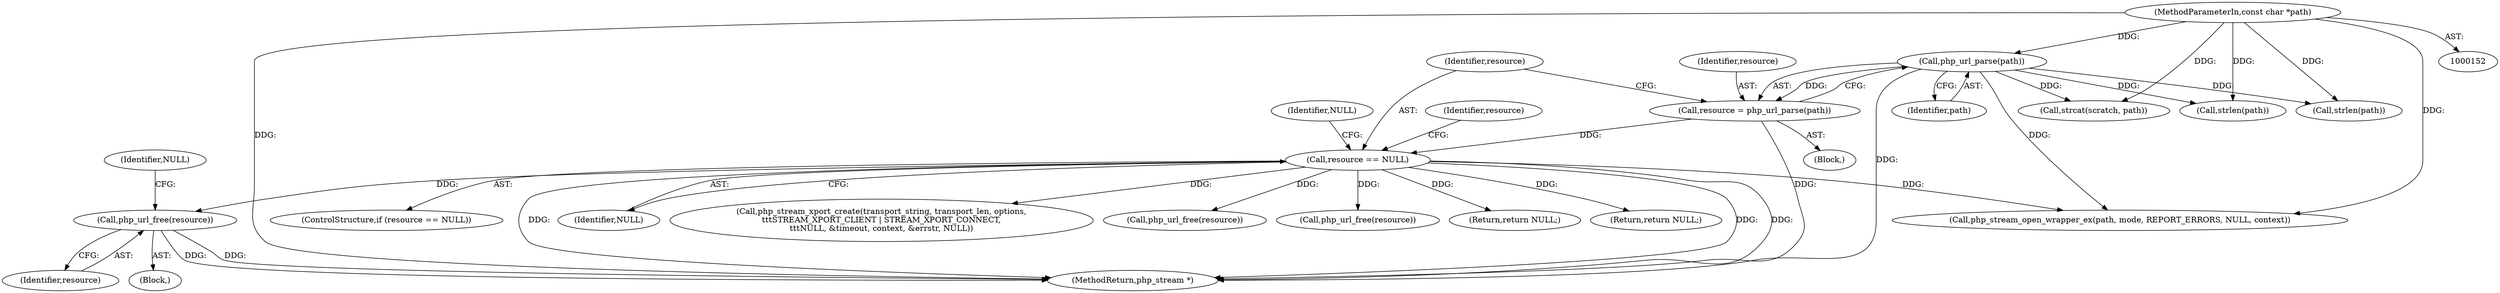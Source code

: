 digraph "0_php-src_523f230c831d7b33353203fa34aee4e92ac12bba@pointer" {
"1000392" [label="(Call,php_url_free(resource))"];
"1000306" [label="(Call,resource == NULL)"];
"1000301" [label="(Call,resource = php_url_parse(path))"];
"1000303" [label="(Call,php_url_parse(path))"];
"1000154" [label="(MethodParameterIn,const char *path)"];
"1000307" [label="(Identifier,resource)"];
"1000316" [label="(Identifier,resource)"];
"1000311" [label="(Identifier,NULL)"];
"1000301" [label="(Call,resource = php_url_parse(path))"];
"1000303" [label="(Call,php_url_parse(path))"];
"1001261" [label="(Call,strlen(path))"];
"1003233" [label="(MethodReturn,php_stream *)"];
"1000305" [label="(ControlStructure,if (resource == NULL))"];
"1000359" [label="(Call,php_stream_open_wrapper_ex(path, mode, REPORT_ERRORS, NULL, context))"];
"1000161" [label="(Block,)"];
"1000308" [label="(Identifier,NULL)"];
"1000391" [label="(Block,)"];
"1000393" [label="(Identifier,resource)"];
"1001314" [label="(Call,strcat(scratch, path))"];
"1000557" [label="(Call,php_stream_xport_create(transport_string, transport_len, options,\n\t\t\tSTREAM_XPORT_CLIENT | STREAM_XPORT_CONNECT,\n\t\t\tNULL, &timeout, context, &errstr, NULL))"];
"1000304" [label="(Identifier,path)"];
"1001207" [label="(Call,strlen(path))"];
"1000154" [label="(MethodParameterIn,const char *path)"];
"1003168" [label="(Call,php_url_free(resource))"];
"1000306" [label="(Call,resource == NULL)"];
"1000356" [label="(Call,php_url_free(resource))"];
"1000395" [label="(Identifier,NULL)"];
"1000394" [label="(Return,return NULL;)"];
"1000310" [label="(Return,return NULL;)"];
"1000302" [label="(Identifier,resource)"];
"1000392" [label="(Call,php_url_free(resource))"];
"1000392" -> "1000391"  [label="AST: "];
"1000392" -> "1000393"  [label="CFG: "];
"1000393" -> "1000392"  [label="AST: "];
"1000395" -> "1000392"  [label="CFG: "];
"1000392" -> "1003233"  [label="DDG: "];
"1000392" -> "1003233"  [label="DDG: "];
"1000306" -> "1000392"  [label="DDG: "];
"1000306" -> "1000305"  [label="AST: "];
"1000306" -> "1000308"  [label="CFG: "];
"1000307" -> "1000306"  [label="AST: "];
"1000308" -> "1000306"  [label="AST: "];
"1000311" -> "1000306"  [label="CFG: "];
"1000316" -> "1000306"  [label="CFG: "];
"1000306" -> "1003233"  [label="DDG: "];
"1000306" -> "1003233"  [label="DDG: "];
"1000306" -> "1003233"  [label="DDG: "];
"1000301" -> "1000306"  [label="DDG: "];
"1000306" -> "1000310"  [label="DDG: "];
"1000306" -> "1000356"  [label="DDG: "];
"1000306" -> "1000359"  [label="DDG: "];
"1000306" -> "1000394"  [label="DDG: "];
"1000306" -> "1000557"  [label="DDG: "];
"1000306" -> "1003168"  [label="DDG: "];
"1000301" -> "1000161"  [label="AST: "];
"1000301" -> "1000303"  [label="CFG: "];
"1000302" -> "1000301"  [label="AST: "];
"1000303" -> "1000301"  [label="AST: "];
"1000307" -> "1000301"  [label="CFG: "];
"1000301" -> "1003233"  [label="DDG: "];
"1000303" -> "1000301"  [label="DDG: "];
"1000303" -> "1000304"  [label="CFG: "];
"1000304" -> "1000303"  [label="AST: "];
"1000303" -> "1003233"  [label="DDG: "];
"1000154" -> "1000303"  [label="DDG: "];
"1000303" -> "1000359"  [label="DDG: "];
"1000303" -> "1001207"  [label="DDG: "];
"1000303" -> "1001261"  [label="DDG: "];
"1000303" -> "1001314"  [label="DDG: "];
"1000154" -> "1000152"  [label="AST: "];
"1000154" -> "1003233"  [label="DDG: "];
"1000154" -> "1000359"  [label="DDG: "];
"1000154" -> "1001207"  [label="DDG: "];
"1000154" -> "1001261"  [label="DDG: "];
"1000154" -> "1001314"  [label="DDG: "];
}
